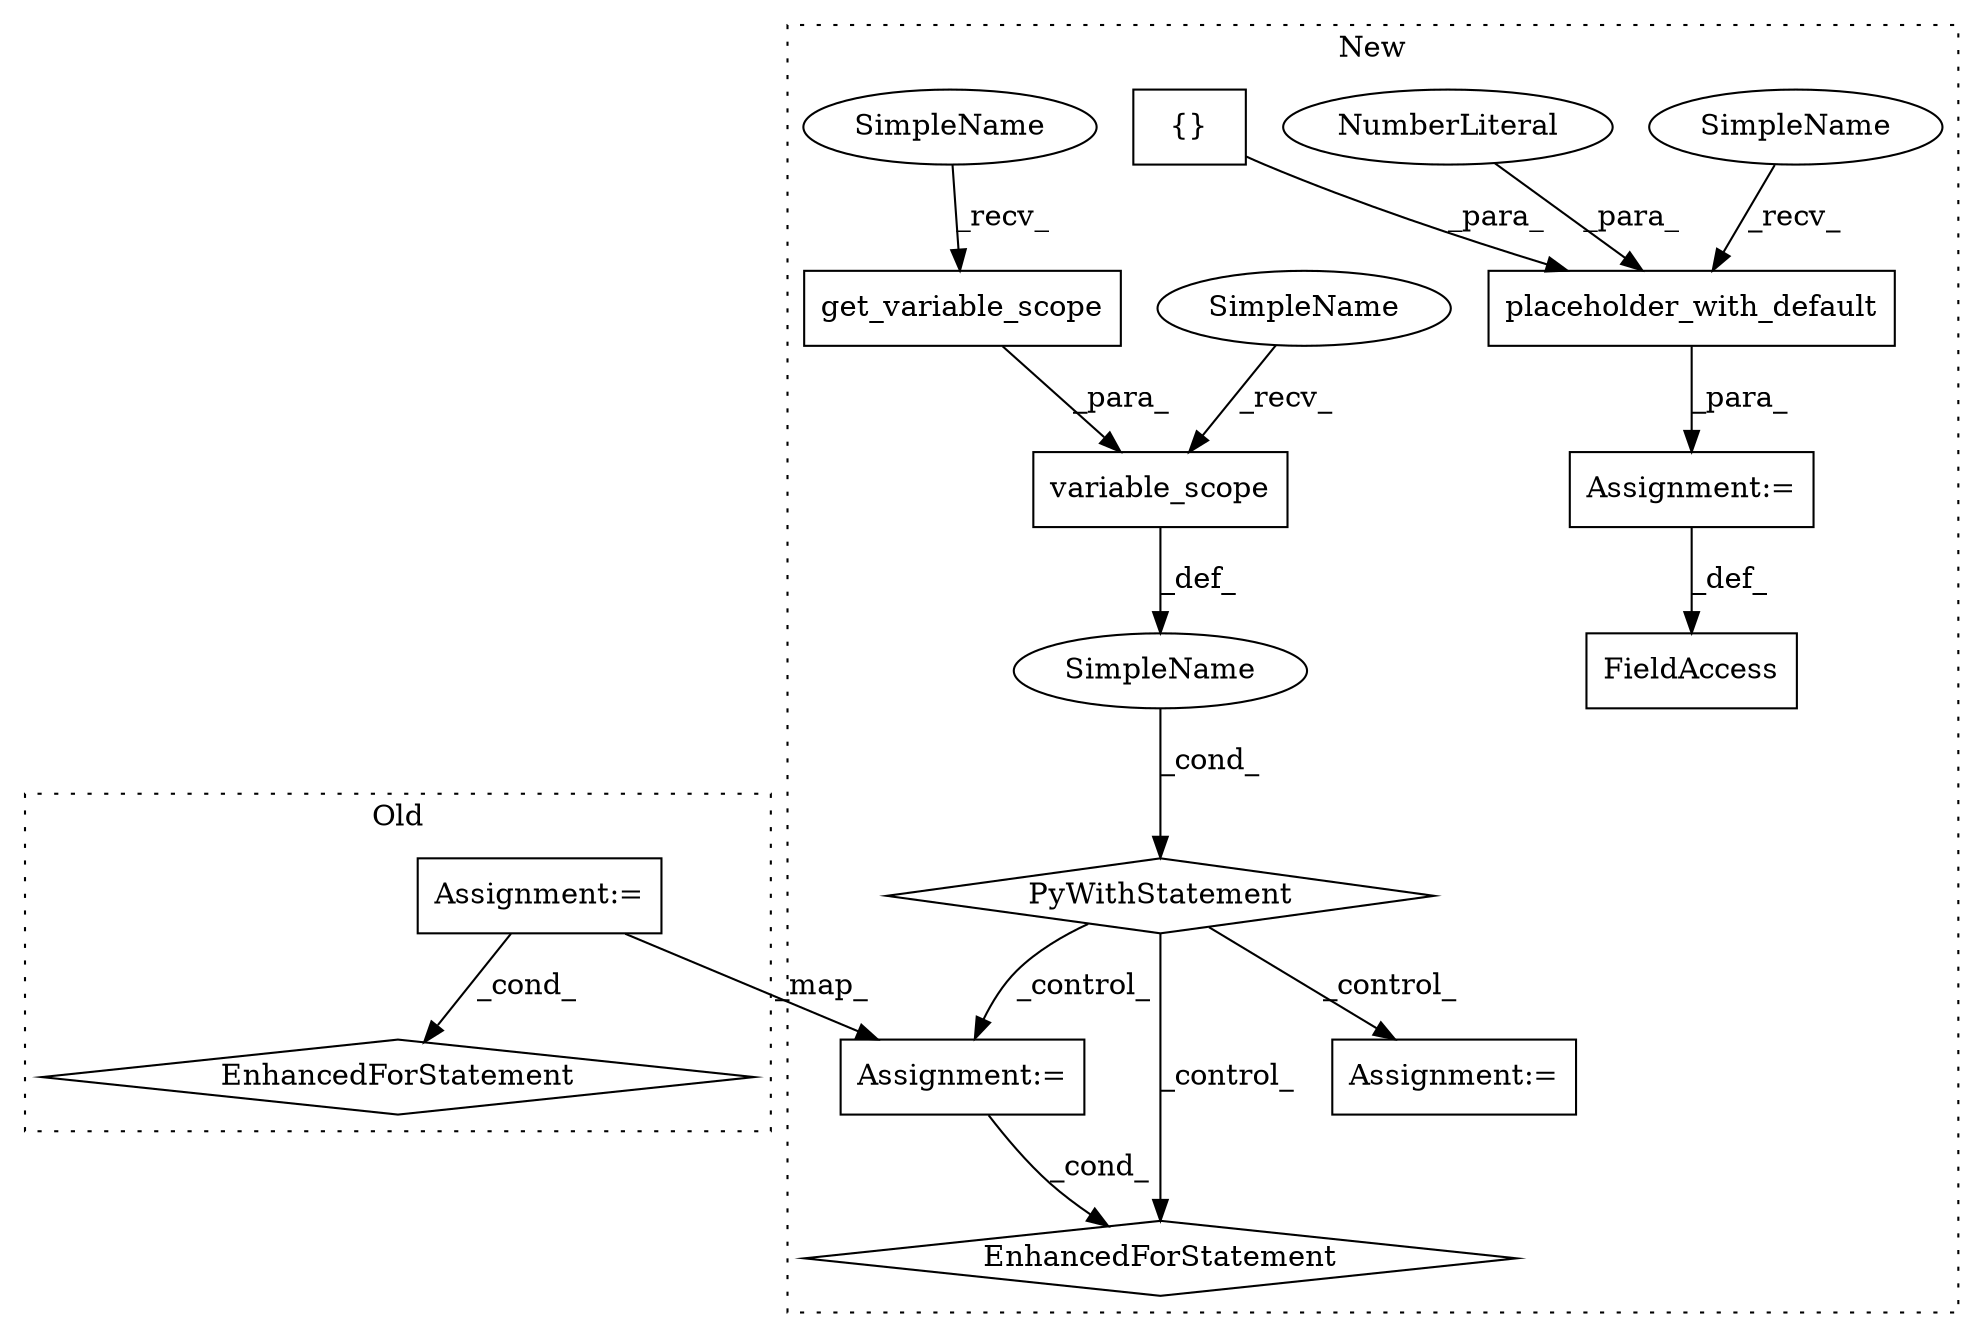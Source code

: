 digraph G {
subgraph cluster0 {
1 [label="EnhancedForStatement" a="70" s="17937,18038" l="65,2" shape="diamond"];
4 [label="Assignment:=" a="7" s="17937,18038" l="65,2" shape="box"];
label = "Old";
style="dotted";
}
subgraph cluster1 {
2 [label="EnhancedForStatement" a="70" s="22595,22702" l="71,2" shape="diamond"];
3 [label="Assignment:=" a="7" s="22595,22702" l="71,2" shape="box"];
5 [label="SimpleName" a="42" s="" l="" shape="ellipse"];
6 [label="PyWithStatement" a="104" s="22500,22568" l="10,2" shape="diamond"];
7 [label="Assignment:=" a="7" s="22582" l="5" shape="box"];
8 [label="get_variable_scope" a="32" s="22547" l="20" shape="box"];
9 [label="placeholder_with_default" a="32" s="22453,22493" l="25,1" shape="box"];
10 [label="variable_scope" a="32" s="22521,22567" l="15,1" shape="box"];
11 [label="NumberLiteral" a="34" s="22478" l="3" shape="ellipse"];
12 [label="{}" a="4" s="22491" l="2" shape="box"];
13 [label="FieldAccess" a="22" s="22417" l="24" shape="box"];
14 [label="Assignment:=" a="7" s="22441" l="1" shape="box"];
15 [label="SimpleName" a="42" s="22510" l="10" shape="ellipse"];
16 [label="SimpleName" a="42" s="22442" l="10" shape="ellipse"];
17 [label="SimpleName" a="42" s="22536" l="10" shape="ellipse"];
label = "New";
style="dotted";
}
3 -> 2 [label="_cond_"];
4 -> 3 [label="_map_"];
4 -> 1 [label="_cond_"];
5 -> 6 [label="_cond_"];
6 -> 3 [label="_control_"];
6 -> 2 [label="_control_"];
6 -> 7 [label="_control_"];
8 -> 10 [label="_para_"];
9 -> 14 [label="_para_"];
10 -> 5 [label="_def_"];
11 -> 9 [label="_para_"];
12 -> 9 [label="_para_"];
14 -> 13 [label="_def_"];
15 -> 10 [label="_recv_"];
16 -> 9 [label="_recv_"];
17 -> 8 [label="_recv_"];
}